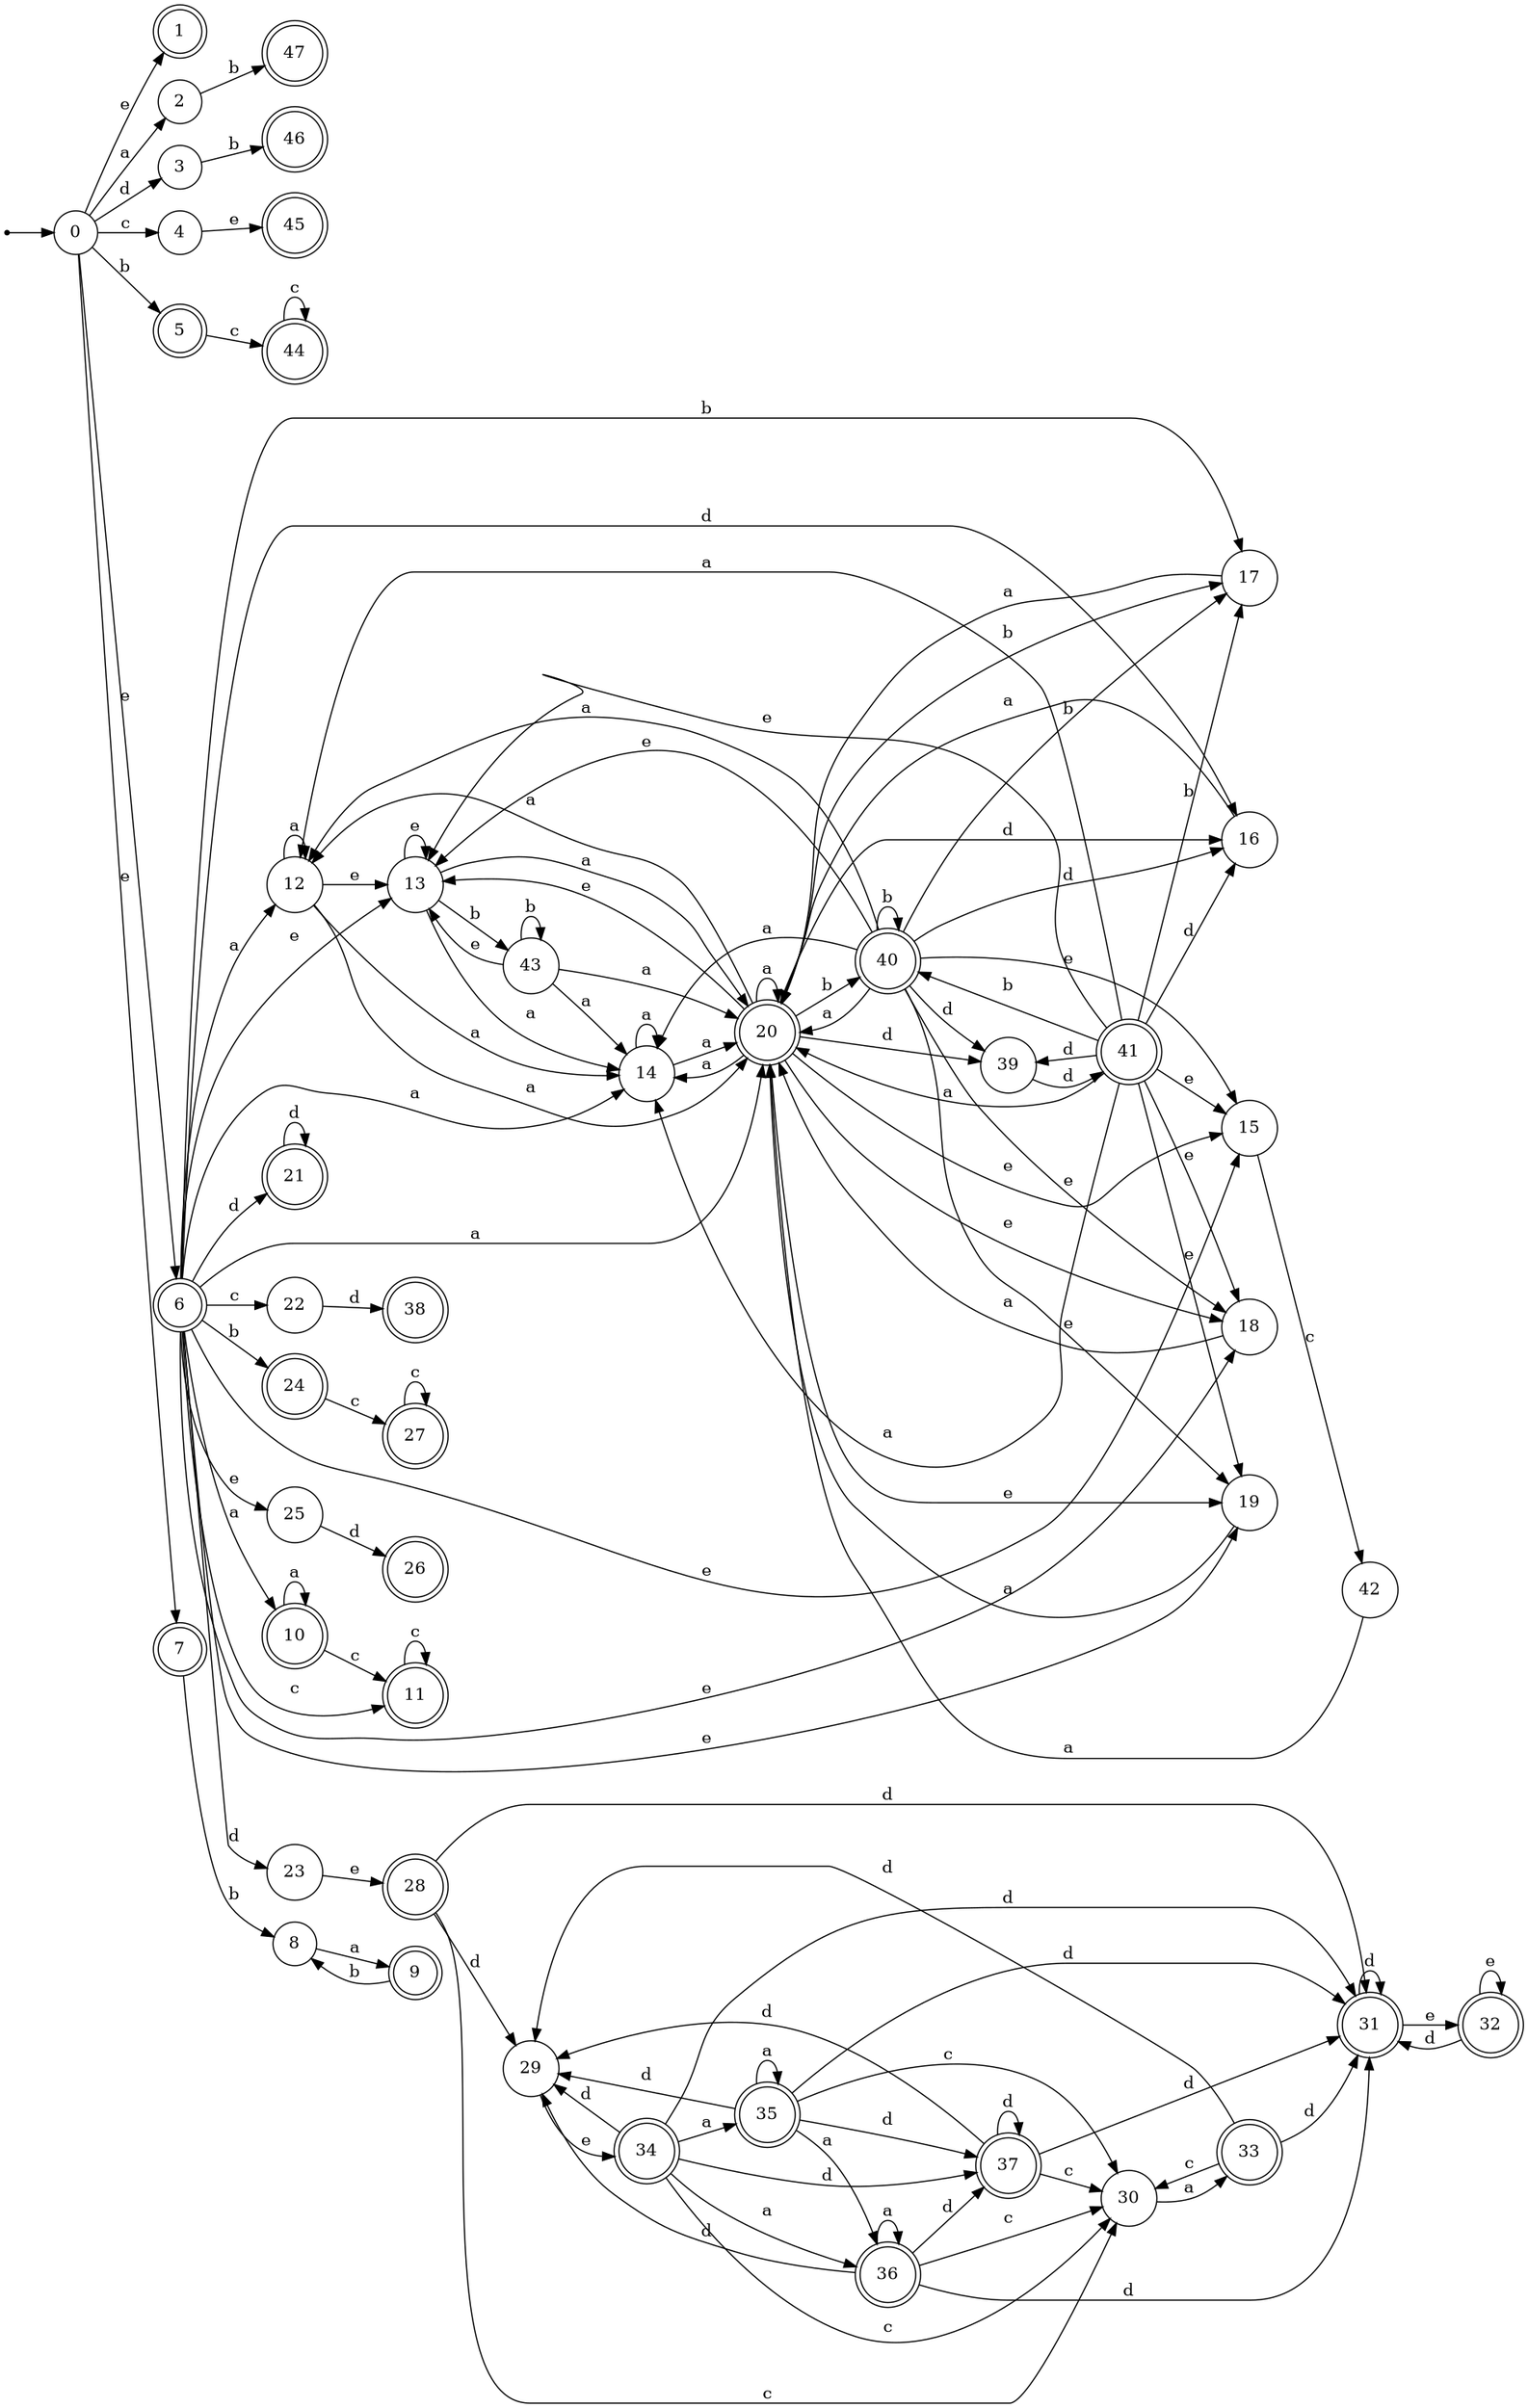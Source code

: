 digraph finite_state_machine {
rankdir=LR;
size="20,20";
node [shape = point]; "dummy0"
node [shape = circle]; "0";
"dummy0" -> "0";
node [shape = doublecircle]; "1";node [shape = circle]; "2";
node [shape = circle]; "3";
node [shape = circle]; "4";
node [shape = doublecircle]; "5";node [shape = doublecircle]; "6";node [shape = doublecircle]; "7";node [shape = circle]; "8";
node [shape = doublecircle]; "9";node [shape = doublecircle]; "10";node [shape = doublecircle]; "11";node [shape = circle]; "12";
node [shape = circle]; "13";
node [shape = circle]; "14";
node [shape = circle]; "15";
node [shape = circle]; "16";
node [shape = circle]; "17";
node [shape = circle]; "18";
node [shape = circle]; "19";
node [shape = doublecircle]; "20";node [shape = doublecircle]; "21";node [shape = circle]; "22";
node [shape = circle]; "23";
node [shape = doublecircle]; "24";node [shape = circle]; "25";
node [shape = doublecircle]; "26";node [shape = doublecircle]; "27";node [shape = doublecircle]; "28";node [shape = circle]; "29";
node [shape = circle]; "30";
node [shape = doublecircle]; "31";node [shape = doublecircle]; "32";node [shape = doublecircle]; "33";node [shape = doublecircle]; "34";node [shape = doublecircle]; "35";node [shape = doublecircle]; "36";node [shape = doublecircle]; "37";node [shape = doublecircle]; "38";node [shape = circle]; "39";
node [shape = doublecircle]; "40";node [shape = doublecircle]; "41";node [shape = circle]; "42";
node [shape = circle]; "43";
node [shape = doublecircle]; "44";node [shape = doublecircle]; "45";node [shape = doublecircle]; "46";node [shape = doublecircle]; "47";"0" -> "1" [label = "e"];
 "0" -> "6" [label = "e"];
 "0" -> "7" [label = "e"];
 "0" -> "2" [label = "a"];
 "0" -> "3" [label = "d"];
 "0" -> "4" [label = "c"];
 "0" -> "5" [label = "b"];
 "7" -> "8" [label = "b"];
 "8" -> "9" [label = "a"];
 "9" -> "8" [label = "b"];
 "6" -> "10" [label = "a"];
 "6" -> "12" [label = "a"];
 "6" -> "20" [label = "a"];
 "6" -> "14" [label = "a"];
 "6" -> "11" [label = "c"];
 "6" -> "22" [label = "c"];
 "6" -> "18" [label = "e"];
 "6" -> "19" [label = "e"];
 "6" -> "25" [label = "e"];
 "6" -> "13" [label = "e"];
 "6" -> "15" [label = "e"];
 "6" -> "16" [label = "d"];
 "6" -> "21" [label = "d"];
 "6" -> "23" [label = "d"];
 "6" -> "24" [label = "b"];
 "6" -> "17" [label = "b"];
 "25" -> "26" [label = "d"];
 "24" -> "27" [label = "c"];
 "27" -> "27" [label = "c"];
 "23" -> "28" [label = "e"];
 "28" -> "29" [label = "d"];
 "28" -> "31" [label = "d"];
 "28" -> "30" [label = "c"];
 "31" -> "31" [label = "d"];
 "31" -> "32" [label = "e"];
 "32" -> "32" [label = "e"];
 "32" -> "31" [label = "d"];
 "30" -> "33" [label = "a"];
 "33" -> "30" [label = "c"];
 "33" -> "29" [label = "d"];
 "33" -> "31" [label = "d"];
 "29" -> "34" [label = "e"];
 "34" -> "37" [label = "d"];
 "34" -> "29" [label = "d"];
 "34" -> "31" [label = "d"];
 "34" -> "35" [label = "a"];
 "34" -> "36" [label = "a"];
 "34" -> "30" [label = "c"];
 "37" -> "29" [label = "d"];
 "37" -> "37" [label = "d"];
 "37" -> "31" [label = "d"];
 "37" -> "30" [label = "c"];
 "36" -> "36" [label = "a"];
 "36" -> "37" [label = "d"];
 "36" -> "29" [label = "d"];
 "36" -> "31" [label = "d"];
 "36" -> "30" [label = "c"];
 "35" -> "35" [label = "a"];
 "35" -> "36" [label = "a"];
 "35" -> "37" [label = "d"];
 "35" -> "29" [label = "d"];
 "35" -> "31" [label = "d"];
 "35" -> "30" [label = "c"];
 "22" -> "38" [label = "d"];
 "21" -> "21" [label = "d"];
 "20" -> "20" [label = "a"];
 "20" -> "12" [label = "a"];
 "20" -> "14" [label = "a"];
 "20" -> "18" [label = "e"];
 "20" -> "19" [label = "e"];
 "20" -> "13" [label = "e"];
 "20" -> "15" [label = "e"];
 "20" -> "16" [label = "d"];
 "20" -> "39" [label = "d"];
 "20" -> "40" [label = "b"];
 "20" -> "17" [label = "b"];
 "40" -> "40" [label = "b"];
 "40" -> "17" [label = "b"];
 "40" -> "16" [label = "d"];
 "40" -> "39" [label = "d"];
 "40" -> "12" [label = "a"];
 "40" -> "20" [label = "a"];
 "40" -> "14" [label = "a"];
 "40" -> "18" [label = "e"];
 "40" -> "19" [label = "e"];
 "40" -> "13" [label = "e"];
 "40" -> "15" [label = "e"];
 "39" -> "41" [label = "d"];
 "41" -> "16" [label = "d"];
 "41" -> "39" [label = "d"];
 "41" -> "40" [label = "b"];
 "41" -> "17" [label = "b"];
 "41" -> "12" [label = "a"];
 "41" -> "20" [label = "a"];
 "41" -> "14" [label = "a"];
 "41" -> "18" [label = "e"];
 "41" -> "19" [label = "e"];
 "41" -> "13" [label = "e"];
 "41" -> "15" [label = "e"];
 "19" -> "20" [label = "a"];
 "18" -> "20" [label = "a"];
 "17" -> "20" [label = "a"];
 "16" -> "20" [label = "a"];
 "15" -> "42" [label = "c"];
 "42" -> "20" [label = "a"];
 "14" -> "20" [label = "a"];
 "14" -> "14" [label = "a"];
 "13" -> "13" [label = "e"];
 "13" -> "43" [label = "b"];
 "13" -> "20" [label = "a"];
 "13" -> "14" [label = "a"];
 "43" -> "43" [label = "b"];
 "43" -> "13" [label = "e"];
 "43" -> "20" [label = "a"];
 "43" -> "14" [label = "a"];
 "12" -> "12" [label = "a"];
 "12" -> "20" [label = "a"];
 "12" -> "14" [label = "a"];
 "12" -> "13" [label = "e"];
 "11" -> "11" [label = "c"];
 "10" -> "10" [label = "a"];
 "10" -> "11" [label = "c"];
 "5" -> "44" [label = "c"];
 "44" -> "44" [label = "c"];
 "4" -> "45" [label = "e"];
 "3" -> "46" [label = "b"];
 "2" -> "47" [label = "b"];
 }
